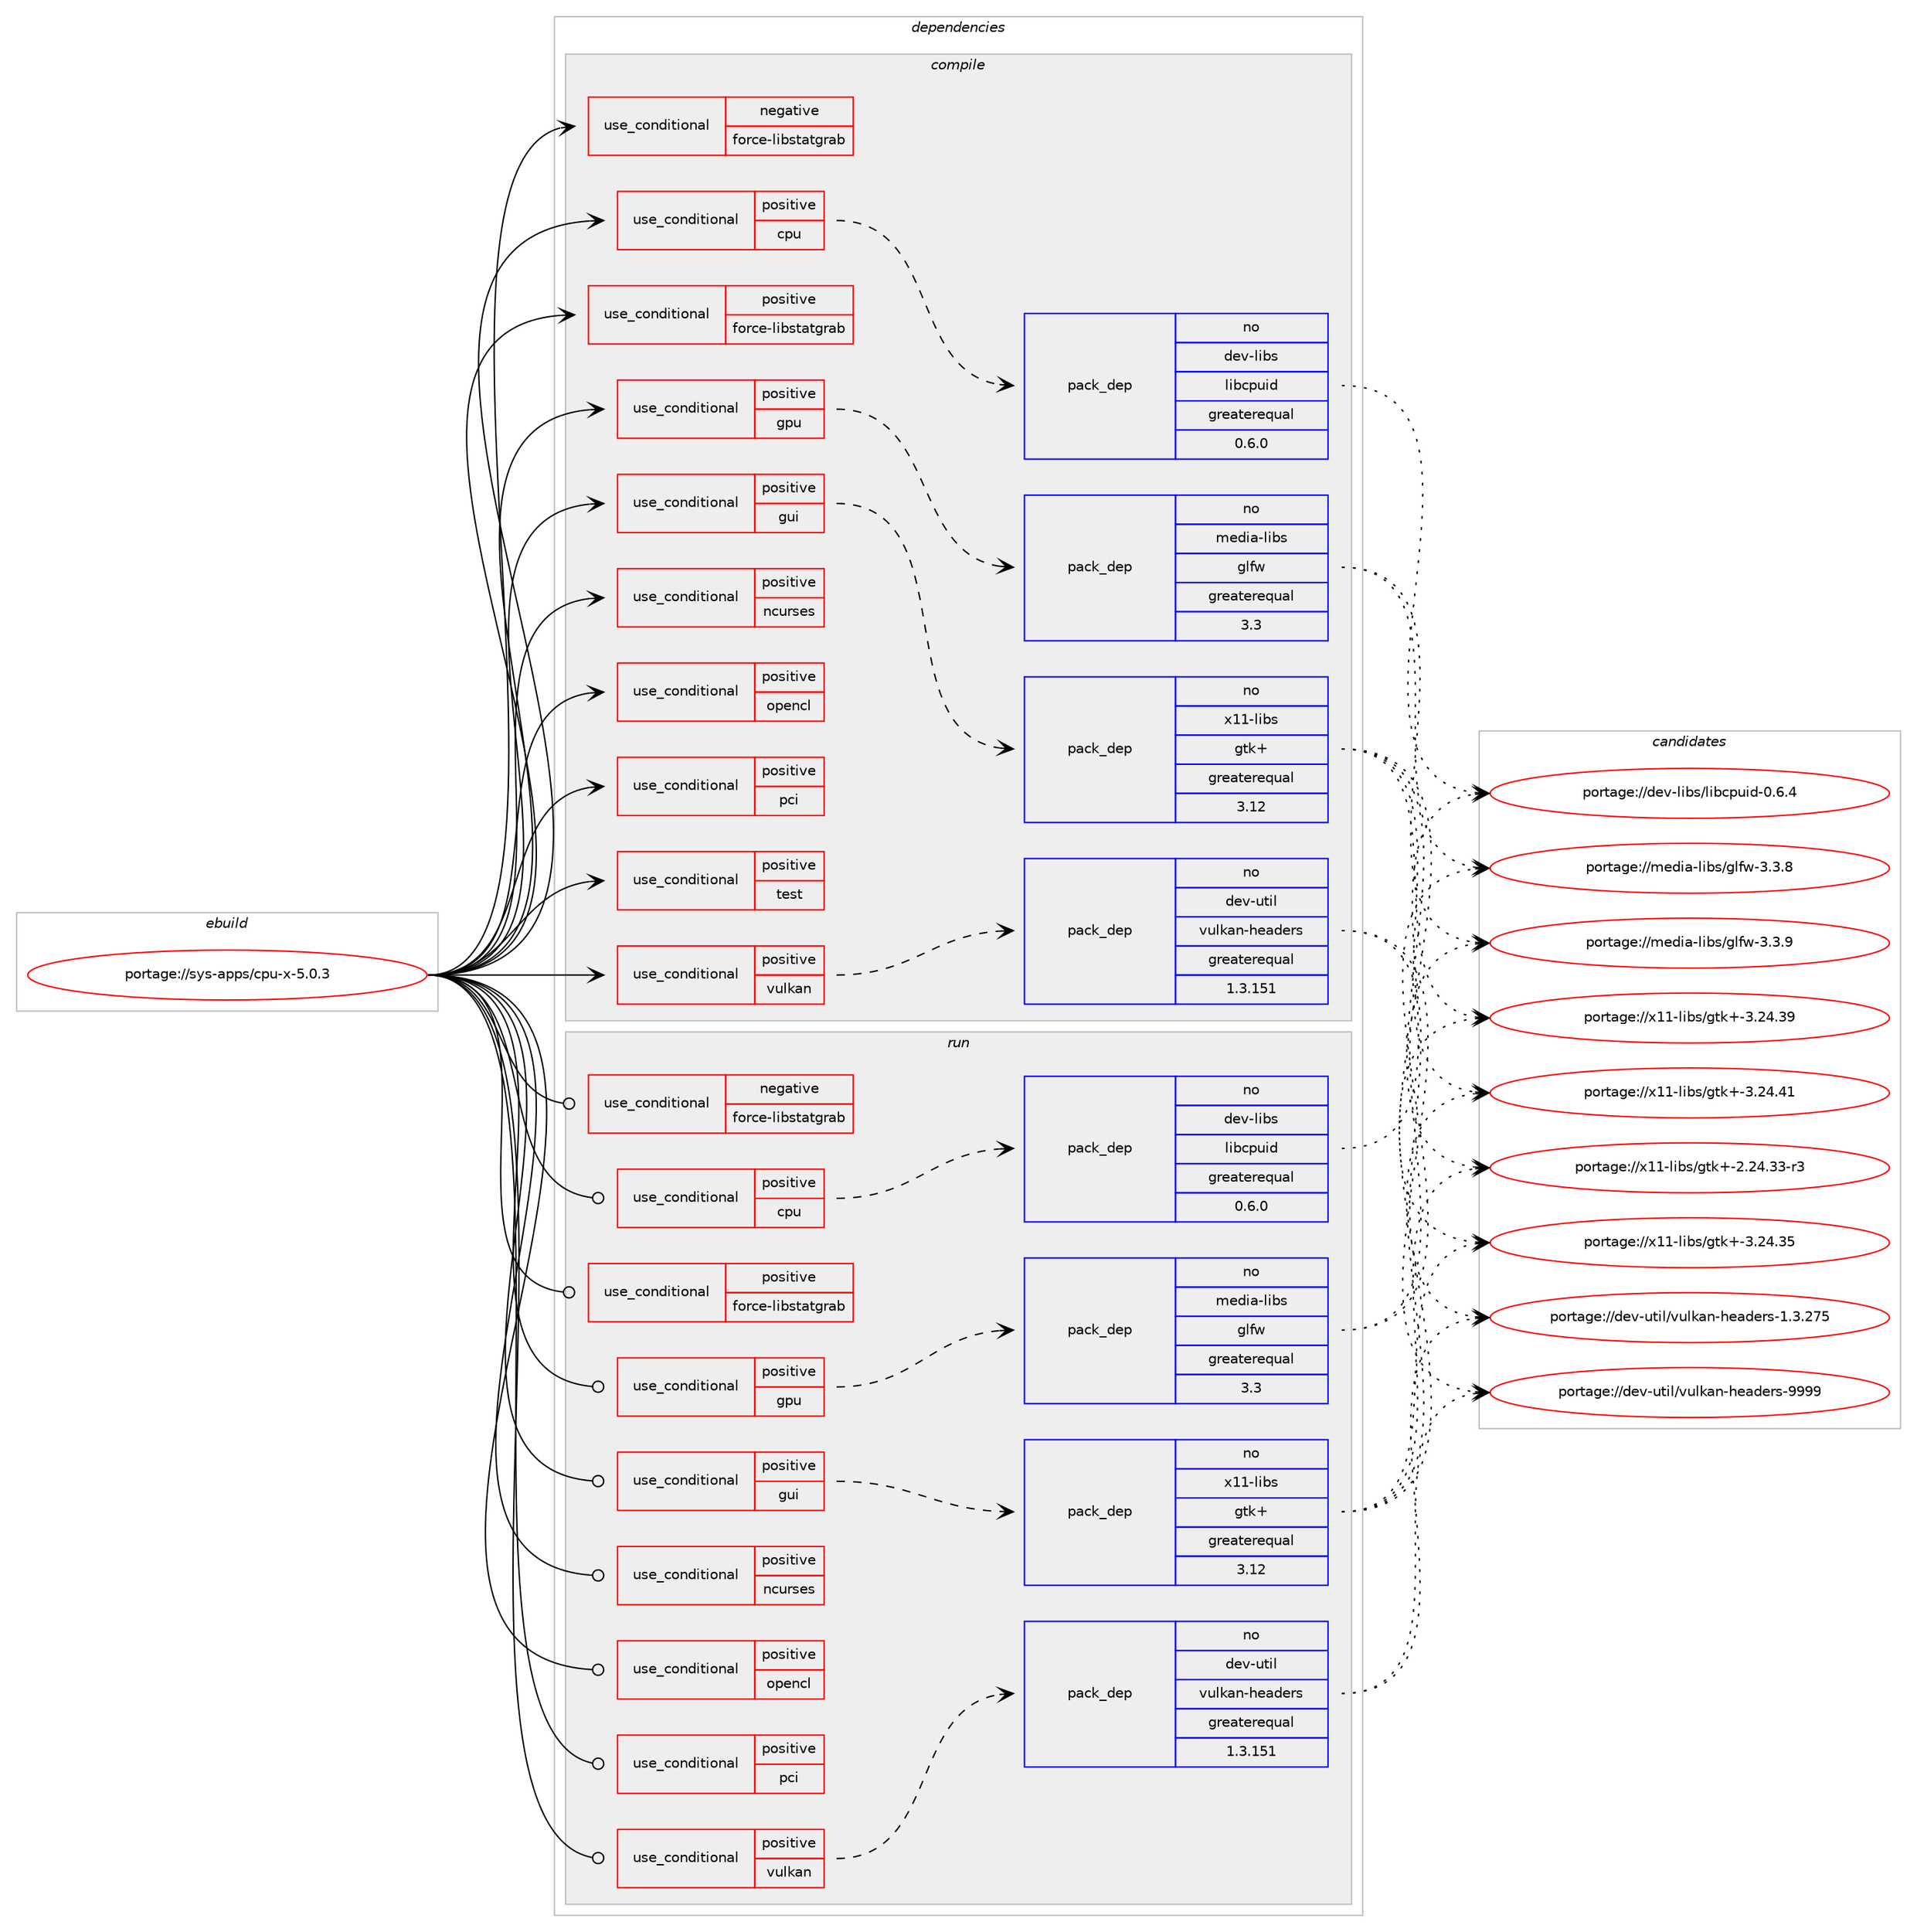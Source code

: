 digraph prolog {

# *************
# Graph options
# *************

newrank=true;
concentrate=true;
compound=true;
graph [rankdir=LR,fontname=Helvetica,fontsize=10,ranksep=1.5];#, ranksep=2.5, nodesep=0.2];
edge  [arrowhead=vee];
node  [fontname=Helvetica,fontsize=10];

# **********
# The ebuild
# **********

subgraph cluster_leftcol {
color=gray;
rank=same;
label=<<i>ebuild</i>>;
id [label="portage://sys-apps/cpu-x-5.0.3", color=red, width=4, href="../sys-apps/cpu-x-5.0.3.svg"];
}

# ****************
# The dependencies
# ****************

subgraph cluster_midcol {
color=gray;
label=<<i>dependencies</i>>;
subgraph cluster_compile {
fillcolor="#eeeeee";
style=filled;
label=<<i>compile</i>>;
subgraph cond2782 {
dependency4226 [label=<<TABLE BORDER="0" CELLBORDER="1" CELLSPACING="0" CELLPADDING="4"><TR><TD ROWSPAN="3" CELLPADDING="10">use_conditional</TD></TR><TR><TD>negative</TD></TR><TR><TD>force-libstatgrab</TD></TR></TABLE>>, shape=none, color=red];
# *** BEGIN UNKNOWN DEPENDENCY TYPE (TODO) ***
# dependency4226 -> package_dependency(portage://sys-apps/cpu-x-5.0.3,install,no,sys-process,procps,none,[,,],any_same_slot,[])
# *** END UNKNOWN DEPENDENCY TYPE (TODO) ***

}
id:e -> dependency4226:w [weight=20,style="solid",arrowhead="vee"];
subgraph cond2783 {
dependency4227 [label=<<TABLE BORDER="0" CELLBORDER="1" CELLSPACING="0" CELLPADDING="4"><TR><TD ROWSPAN="3" CELLPADDING="10">use_conditional</TD></TR><TR><TD>positive</TD></TR><TR><TD>cpu</TD></TR></TABLE>>, shape=none, color=red];
subgraph pack1383 {
dependency4228 [label=<<TABLE BORDER="0" CELLBORDER="1" CELLSPACING="0" CELLPADDING="4" WIDTH="220"><TR><TD ROWSPAN="6" CELLPADDING="30">pack_dep</TD></TR><TR><TD WIDTH="110">no</TD></TR><TR><TD>dev-libs</TD></TR><TR><TD>libcpuid</TD></TR><TR><TD>greaterequal</TD></TR><TR><TD>0.6.0</TD></TR></TABLE>>, shape=none, color=blue];
}
dependency4227:e -> dependency4228:w [weight=20,style="dashed",arrowhead="vee"];
}
id:e -> dependency4227:w [weight=20,style="solid",arrowhead="vee"];
subgraph cond2784 {
dependency4229 [label=<<TABLE BORDER="0" CELLBORDER="1" CELLSPACING="0" CELLPADDING="4"><TR><TD ROWSPAN="3" CELLPADDING="10">use_conditional</TD></TR><TR><TD>positive</TD></TR><TR><TD>force-libstatgrab</TD></TR></TABLE>>, shape=none, color=red];
# *** BEGIN UNKNOWN DEPENDENCY TYPE (TODO) ***
# dependency4229 -> package_dependency(portage://sys-apps/cpu-x-5.0.3,install,no,sys-libs,libstatgrab,none,[,,],[],[])
# *** END UNKNOWN DEPENDENCY TYPE (TODO) ***

}
id:e -> dependency4229:w [weight=20,style="solid",arrowhead="vee"];
subgraph cond2785 {
dependency4230 [label=<<TABLE BORDER="0" CELLBORDER="1" CELLSPACING="0" CELLPADDING="4"><TR><TD ROWSPAN="3" CELLPADDING="10">use_conditional</TD></TR><TR><TD>positive</TD></TR><TR><TD>gpu</TD></TR></TABLE>>, shape=none, color=red];
subgraph pack1384 {
dependency4231 [label=<<TABLE BORDER="0" CELLBORDER="1" CELLSPACING="0" CELLPADDING="4" WIDTH="220"><TR><TD ROWSPAN="6" CELLPADDING="30">pack_dep</TD></TR><TR><TD WIDTH="110">no</TD></TR><TR><TD>media-libs</TD></TR><TR><TD>glfw</TD></TR><TR><TD>greaterequal</TD></TR><TR><TD>3.3</TD></TR></TABLE>>, shape=none, color=blue];
}
dependency4230:e -> dependency4231:w [weight=20,style="dashed",arrowhead="vee"];
# *** BEGIN UNKNOWN DEPENDENCY TYPE (TODO) ***
# dependency4230 -> package_dependency(portage://sys-apps/cpu-x-5.0.3,install,no,media-libs,libglvnd,none,[,,],[],[])
# *** END UNKNOWN DEPENDENCY TYPE (TODO) ***

}
id:e -> dependency4230:w [weight=20,style="solid",arrowhead="vee"];
subgraph cond2786 {
dependency4232 [label=<<TABLE BORDER="0" CELLBORDER="1" CELLSPACING="0" CELLPADDING="4"><TR><TD ROWSPAN="3" CELLPADDING="10">use_conditional</TD></TR><TR><TD>positive</TD></TR><TR><TD>gui</TD></TR></TABLE>>, shape=none, color=red];
# *** BEGIN UNKNOWN DEPENDENCY TYPE (TODO) ***
# dependency4232 -> package_dependency(portage://sys-apps/cpu-x-5.0.3,install,no,dev-cpp,gtkmm,none,[,,],[slot(3.0)],[])
# *** END UNKNOWN DEPENDENCY TYPE (TODO) ***

subgraph pack1385 {
dependency4233 [label=<<TABLE BORDER="0" CELLBORDER="1" CELLSPACING="0" CELLPADDING="4" WIDTH="220"><TR><TD ROWSPAN="6" CELLPADDING="30">pack_dep</TD></TR><TR><TD WIDTH="110">no</TD></TR><TR><TD>x11-libs</TD></TR><TR><TD>gtk+</TD></TR><TR><TD>greaterequal</TD></TR><TR><TD>3.12</TD></TR></TABLE>>, shape=none, color=blue];
}
dependency4232:e -> dependency4233:w [weight=20,style="dashed",arrowhead="vee"];
}
id:e -> dependency4232:w [weight=20,style="solid",arrowhead="vee"];
subgraph cond2787 {
dependency4234 [label=<<TABLE BORDER="0" CELLBORDER="1" CELLSPACING="0" CELLPADDING="4"><TR><TD ROWSPAN="3" CELLPADDING="10">use_conditional</TD></TR><TR><TD>positive</TD></TR><TR><TD>ncurses</TD></TR></TABLE>>, shape=none, color=red];
# *** BEGIN UNKNOWN DEPENDENCY TYPE (TODO) ***
# dependency4234 -> package_dependency(portage://sys-apps/cpu-x-5.0.3,install,no,sys-libs,ncurses,none,[,,],any_same_slot,[use(enable(tinfo),none)])
# *** END UNKNOWN DEPENDENCY TYPE (TODO) ***

}
id:e -> dependency4234:w [weight=20,style="solid",arrowhead="vee"];
subgraph cond2788 {
dependency4235 [label=<<TABLE BORDER="0" CELLBORDER="1" CELLSPACING="0" CELLPADDING="4"><TR><TD ROWSPAN="3" CELLPADDING="10">use_conditional</TD></TR><TR><TD>positive</TD></TR><TR><TD>opencl</TD></TR></TABLE>>, shape=none, color=red];
# *** BEGIN UNKNOWN DEPENDENCY TYPE (TODO) ***
# dependency4235 -> package_dependency(portage://sys-apps/cpu-x-5.0.3,install,no,virtual,opencl,none,[,,],[],[])
# *** END UNKNOWN DEPENDENCY TYPE (TODO) ***

}
id:e -> dependency4235:w [weight=20,style="solid",arrowhead="vee"];
subgraph cond2789 {
dependency4236 [label=<<TABLE BORDER="0" CELLBORDER="1" CELLSPACING="0" CELLPADDING="4"><TR><TD ROWSPAN="3" CELLPADDING="10">use_conditional</TD></TR><TR><TD>positive</TD></TR><TR><TD>pci</TD></TR></TABLE>>, shape=none, color=red];
# *** BEGIN UNKNOWN DEPENDENCY TYPE (TODO) ***
# dependency4236 -> package_dependency(portage://sys-apps/cpu-x-5.0.3,install,no,sys-apps,pciutils,none,[,,],[],[])
# *** END UNKNOWN DEPENDENCY TYPE (TODO) ***

}
id:e -> dependency4236:w [weight=20,style="solid",arrowhead="vee"];
subgraph cond2790 {
dependency4237 [label=<<TABLE BORDER="0" CELLBORDER="1" CELLSPACING="0" CELLPADDING="4"><TR><TD ROWSPAN="3" CELLPADDING="10">use_conditional</TD></TR><TR><TD>positive</TD></TR><TR><TD>test</TD></TR></TABLE>>, shape=none, color=red];
# *** BEGIN UNKNOWN DEPENDENCY TYPE (TODO) ***
# dependency4237 -> package_dependency(portage://sys-apps/cpu-x-5.0.3,install,no,sys-apps,grep,none,[,,],[],[use(enable(pcre),none)])
# *** END UNKNOWN DEPENDENCY TYPE (TODO) ***

# *** BEGIN UNKNOWN DEPENDENCY TYPE (TODO) ***
# dependency4237 -> package_dependency(portage://sys-apps/cpu-x-5.0.3,install,no,sys-apps,mawk,none,[,,],[],[])
# *** END UNKNOWN DEPENDENCY TYPE (TODO) ***

# *** BEGIN UNKNOWN DEPENDENCY TYPE (TODO) ***
# dependency4237 -> package_dependency(portage://sys-apps/cpu-x-5.0.3,install,no,sys-apps,nawk,none,[,,],[],[])
# *** END UNKNOWN DEPENDENCY TYPE (TODO) ***

}
id:e -> dependency4237:w [weight=20,style="solid",arrowhead="vee"];
subgraph cond2791 {
dependency4238 [label=<<TABLE BORDER="0" CELLBORDER="1" CELLSPACING="0" CELLPADDING="4"><TR><TD ROWSPAN="3" CELLPADDING="10">use_conditional</TD></TR><TR><TD>positive</TD></TR><TR><TD>vulkan</TD></TR></TABLE>>, shape=none, color=red];
# *** BEGIN UNKNOWN DEPENDENCY TYPE (TODO) ***
# dependency4238 -> package_dependency(portage://sys-apps/cpu-x-5.0.3,install,no,media-libs,vulkan-loader,none,[,,],[],[])
# *** END UNKNOWN DEPENDENCY TYPE (TODO) ***

subgraph pack1386 {
dependency4239 [label=<<TABLE BORDER="0" CELLBORDER="1" CELLSPACING="0" CELLPADDING="4" WIDTH="220"><TR><TD ROWSPAN="6" CELLPADDING="30">pack_dep</TD></TR><TR><TD WIDTH="110">no</TD></TR><TR><TD>dev-util</TD></TR><TR><TD>vulkan-headers</TD></TR><TR><TD>greaterequal</TD></TR><TR><TD>1.3.151</TD></TR></TABLE>>, shape=none, color=blue];
}
dependency4238:e -> dependency4239:w [weight=20,style="dashed",arrowhead="vee"];
}
id:e -> dependency4238:w [weight=20,style="solid",arrowhead="vee"];
# *** BEGIN UNKNOWN DEPENDENCY TYPE (TODO) ***
# id -> package_dependency(portage://sys-apps/cpu-x-5.0.3,install,no,dev-libs,glib,none,[,,],[slot(2)],[])
# *** END UNKNOWN DEPENDENCY TYPE (TODO) ***

# *** BEGIN UNKNOWN DEPENDENCY TYPE (TODO) ***
# id -> package_dependency(portage://sys-apps/cpu-x-5.0.3,install,no,x11-libs,cairo,none,[,,],[],[])
# *** END UNKNOWN DEPENDENCY TYPE (TODO) ***

# *** BEGIN UNKNOWN DEPENDENCY TYPE (TODO) ***
# id -> package_dependency(portage://sys-apps/cpu-x-5.0.3,install,no,x11-libs,gdk-pixbuf,none,[,,],[slot(2)],[])
# *** END UNKNOWN DEPENDENCY TYPE (TODO) ***

# *** BEGIN UNKNOWN DEPENDENCY TYPE (TODO) ***
# id -> package_dependency(portage://sys-apps/cpu-x-5.0.3,install,no,x11-libs,pango,none,[,,],[],[])
# *** END UNKNOWN DEPENDENCY TYPE (TODO) ***

}
subgraph cluster_compileandrun {
fillcolor="#eeeeee";
style=filled;
label=<<i>compile and run</i>>;
}
subgraph cluster_run {
fillcolor="#eeeeee";
style=filled;
label=<<i>run</i>>;
subgraph cond2792 {
dependency4240 [label=<<TABLE BORDER="0" CELLBORDER="1" CELLSPACING="0" CELLPADDING="4"><TR><TD ROWSPAN="3" CELLPADDING="10">use_conditional</TD></TR><TR><TD>negative</TD></TR><TR><TD>force-libstatgrab</TD></TR></TABLE>>, shape=none, color=red];
# *** BEGIN UNKNOWN DEPENDENCY TYPE (TODO) ***
# dependency4240 -> package_dependency(portage://sys-apps/cpu-x-5.0.3,run,no,sys-process,procps,none,[,,],any_same_slot,[])
# *** END UNKNOWN DEPENDENCY TYPE (TODO) ***

}
id:e -> dependency4240:w [weight=20,style="solid",arrowhead="odot"];
subgraph cond2793 {
dependency4241 [label=<<TABLE BORDER="0" CELLBORDER="1" CELLSPACING="0" CELLPADDING="4"><TR><TD ROWSPAN="3" CELLPADDING="10">use_conditional</TD></TR><TR><TD>positive</TD></TR><TR><TD>cpu</TD></TR></TABLE>>, shape=none, color=red];
subgraph pack1387 {
dependency4242 [label=<<TABLE BORDER="0" CELLBORDER="1" CELLSPACING="0" CELLPADDING="4" WIDTH="220"><TR><TD ROWSPAN="6" CELLPADDING="30">pack_dep</TD></TR><TR><TD WIDTH="110">no</TD></TR><TR><TD>dev-libs</TD></TR><TR><TD>libcpuid</TD></TR><TR><TD>greaterequal</TD></TR><TR><TD>0.6.0</TD></TR></TABLE>>, shape=none, color=blue];
}
dependency4241:e -> dependency4242:w [weight=20,style="dashed",arrowhead="vee"];
}
id:e -> dependency4241:w [weight=20,style="solid",arrowhead="odot"];
subgraph cond2794 {
dependency4243 [label=<<TABLE BORDER="0" CELLBORDER="1" CELLSPACING="0" CELLPADDING="4"><TR><TD ROWSPAN="3" CELLPADDING="10">use_conditional</TD></TR><TR><TD>positive</TD></TR><TR><TD>force-libstatgrab</TD></TR></TABLE>>, shape=none, color=red];
# *** BEGIN UNKNOWN DEPENDENCY TYPE (TODO) ***
# dependency4243 -> package_dependency(portage://sys-apps/cpu-x-5.0.3,run,no,sys-libs,libstatgrab,none,[,,],[],[])
# *** END UNKNOWN DEPENDENCY TYPE (TODO) ***

}
id:e -> dependency4243:w [weight=20,style="solid",arrowhead="odot"];
subgraph cond2795 {
dependency4244 [label=<<TABLE BORDER="0" CELLBORDER="1" CELLSPACING="0" CELLPADDING="4"><TR><TD ROWSPAN="3" CELLPADDING="10">use_conditional</TD></TR><TR><TD>positive</TD></TR><TR><TD>gpu</TD></TR></TABLE>>, shape=none, color=red];
subgraph pack1388 {
dependency4245 [label=<<TABLE BORDER="0" CELLBORDER="1" CELLSPACING="0" CELLPADDING="4" WIDTH="220"><TR><TD ROWSPAN="6" CELLPADDING="30">pack_dep</TD></TR><TR><TD WIDTH="110">no</TD></TR><TR><TD>media-libs</TD></TR><TR><TD>glfw</TD></TR><TR><TD>greaterequal</TD></TR><TR><TD>3.3</TD></TR></TABLE>>, shape=none, color=blue];
}
dependency4244:e -> dependency4245:w [weight=20,style="dashed",arrowhead="vee"];
# *** BEGIN UNKNOWN DEPENDENCY TYPE (TODO) ***
# dependency4244 -> package_dependency(portage://sys-apps/cpu-x-5.0.3,run,no,media-libs,libglvnd,none,[,,],[],[])
# *** END UNKNOWN DEPENDENCY TYPE (TODO) ***

}
id:e -> dependency4244:w [weight=20,style="solid",arrowhead="odot"];
subgraph cond2796 {
dependency4246 [label=<<TABLE BORDER="0" CELLBORDER="1" CELLSPACING="0" CELLPADDING="4"><TR><TD ROWSPAN="3" CELLPADDING="10">use_conditional</TD></TR><TR><TD>positive</TD></TR><TR><TD>gui</TD></TR></TABLE>>, shape=none, color=red];
# *** BEGIN UNKNOWN DEPENDENCY TYPE (TODO) ***
# dependency4246 -> package_dependency(portage://sys-apps/cpu-x-5.0.3,run,no,dev-cpp,gtkmm,none,[,,],[slot(3.0)],[])
# *** END UNKNOWN DEPENDENCY TYPE (TODO) ***

subgraph pack1389 {
dependency4247 [label=<<TABLE BORDER="0" CELLBORDER="1" CELLSPACING="0" CELLPADDING="4" WIDTH="220"><TR><TD ROWSPAN="6" CELLPADDING="30">pack_dep</TD></TR><TR><TD WIDTH="110">no</TD></TR><TR><TD>x11-libs</TD></TR><TR><TD>gtk+</TD></TR><TR><TD>greaterequal</TD></TR><TR><TD>3.12</TD></TR></TABLE>>, shape=none, color=blue];
}
dependency4246:e -> dependency4247:w [weight=20,style="dashed",arrowhead="vee"];
}
id:e -> dependency4246:w [weight=20,style="solid",arrowhead="odot"];
subgraph cond2797 {
dependency4248 [label=<<TABLE BORDER="0" CELLBORDER="1" CELLSPACING="0" CELLPADDING="4"><TR><TD ROWSPAN="3" CELLPADDING="10">use_conditional</TD></TR><TR><TD>positive</TD></TR><TR><TD>ncurses</TD></TR></TABLE>>, shape=none, color=red];
# *** BEGIN UNKNOWN DEPENDENCY TYPE (TODO) ***
# dependency4248 -> package_dependency(portage://sys-apps/cpu-x-5.0.3,run,no,sys-libs,ncurses,none,[,,],any_same_slot,[use(enable(tinfo),none)])
# *** END UNKNOWN DEPENDENCY TYPE (TODO) ***

}
id:e -> dependency4248:w [weight=20,style="solid",arrowhead="odot"];
subgraph cond2798 {
dependency4249 [label=<<TABLE BORDER="0" CELLBORDER="1" CELLSPACING="0" CELLPADDING="4"><TR><TD ROWSPAN="3" CELLPADDING="10">use_conditional</TD></TR><TR><TD>positive</TD></TR><TR><TD>opencl</TD></TR></TABLE>>, shape=none, color=red];
# *** BEGIN UNKNOWN DEPENDENCY TYPE (TODO) ***
# dependency4249 -> package_dependency(portage://sys-apps/cpu-x-5.0.3,run,no,virtual,opencl,none,[,,],[],[])
# *** END UNKNOWN DEPENDENCY TYPE (TODO) ***

}
id:e -> dependency4249:w [weight=20,style="solid",arrowhead="odot"];
subgraph cond2799 {
dependency4250 [label=<<TABLE BORDER="0" CELLBORDER="1" CELLSPACING="0" CELLPADDING="4"><TR><TD ROWSPAN="3" CELLPADDING="10">use_conditional</TD></TR><TR><TD>positive</TD></TR><TR><TD>pci</TD></TR></TABLE>>, shape=none, color=red];
# *** BEGIN UNKNOWN DEPENDENCY TYPE (TODO) ***
# dependency4250 -> package_dependency(portage://sys-apps/cpu-x-5.0.3,run,no,sys-apps,pciutils,none,[,,],[],[])
# *** END UNKNOWN DEPENDENCY TYPE (TODO) ***

}
id:e -> dependency4250:w [weight=20,style="solid",arrowhead="odot"];
subgraph cond2800 {
dependency4251 [label=<<TABLE BORDER="0" CELLBORDER="1" CELLSPACING="0" CELLPADDING="4"><TR><TD ROWSPAN="3" CELLPADDING="10">use_conditional</TD></TR><TR><TD>positive</TD></TR><TR><TD>vulkan</TD></TR></TABLE>>, shape=none, color=red];
# *** BEGIN UNKNOWN DEPENDENCY TYPE (TODO) ***
# dependency4251 -> package_dependency(portage://sys-apps/cpu-x-5.0.3,run,no,media-libs,vulkan-loader,none,[,,],[],[])
# *** END UNKNOWN DEPENDENCY TYPE (TODO) ***

subgraph pack1390 {
dependency4252 [label=<<TABLE BORDER="0" CELLBORDER="1" CELLSPACING="0" CELLPADDING="4" WIDTH="220"><TR><TD ROWSPAN="6" CELLPADDING="30">pack_dep</TD></TR><TR><TD WIDTH="110">no</TD></TR><TR><TD>dev-util</TD></TR><TR><TD>vulkan-headers</TD></TR><TR><TD>greaterequal</TD></TR><TR><TD>1.3.151</TD></TR></TABLE>>, shape=none, color=blue];
}
dependency4251:e -> dependency4252:w [weight=20,style="dashed",arrowhead="vee"];
}
id:e -> dependency4251:w [weight=20,style="solid",arrowhead="odot"];
# *** BEGIN UNKNOWN DEPENDENCY TYPE (TODO) ***
# id -> package_dependency(portage://sys-apps/cpu-x-5.0.3,run,no,dev-libs,glib,none,[,,],[slot(2)],[])
# *** END UNKNOWN DEPENDENCY TYPE (TODO) ***

# *** BEGIN UNKNOWN DEPENDENCY TYPE (TODO) ***
# id -> package_dependency(portage://sys-apps/cpu-x-5.0.3,run,no,x11-libs,cairo,none,[,,],[],[])
# *** END UNKNOWN DEPENDENCY TYPE (TODO) ***

# *** BEGIN UNKNOWN DEPENDENCY TYPE (TODO) ***
# id -> package_dependency(portage://sys-apps/cpu-x-5.0.3,run,no,x11-libs,gdk-pixbuf,none,[,,],[slot(2)],[])
# *** END UNKNOWN DEPENDENCY TYPE (TODO) ***

# *** BEGIN UNKNOWN DEPENDENCY TYPE (TODO) ***
# id -> package_dependency(portage://sys-apps/cpu-x-5.0.3,run,no,x11-libs,pango,none,[,,],[],[])
# *** END UNKNOWN DEPENDENCY TYPE (TODO) ***

}
}

# **************
# The candidates
# **************

subgraph cluster_choices {
rank=same;
color=gray;
label=<<i>candidates</i>>;

subgraph choice1383 {
color=black;
nodesep=1;
choice1001011184510810598115471081059899112117105100454846544652 [label="portage://dev-libs/libcpuid-0.6.4", color=red, width=4,href="../dev-libs/libcpuid-0.6.4.svg"];
dependency4228:e -> choice1001011184510810598115471081059899112117105100454846544652:w [style=dotted,weight="100"];
}
subgraph choice1384 {
color=black;
nodesep=1;
choice10910110010597451081059811547103108102119455146514656 [label="portage://media-libs/glfw-3.3.8", color=red, width=4,href="../media-libs/glfw-3.3.8.svg"];
choice10910110010597451081059811547103108102119455146514657 [label="portage://media-libs/glfw-3.3.9", color=red, width=4,href="../media-libs/glfw-3.3.9.svg"];
dependency4231:e -> choice10910110010597451081059811547103108102119455146514656:w [style=dotted,weight="100"];
dependency4231:e -> choice10910110010597451081059811547103108102119455146514657:w [style=dotted,weight="100"];
}
subgraph choice1385 {
color=black;
nodesep=1;
choice12049494510810598115471031161074345504650524651514511451 [label="portage://x11-libs/gtk+-2.24.33-r3", color=red, width=4,href="../x11-libs/gtk+-2.24.33-r3.svg"];
choice1204949451081059811547103116107434551465052465153 [label="portage://x11-libs/gtk+-3.24.35", color=red, width=4,href="../x11-libs/gtk+-3.24.35.svg"];
choice1204949451081059811547103116107434551465052465157 [label="portage://x11-libs/gtk+-3.24.39", color=red, width=4,href="../x11-libs/gtk+-3.24.39.svg"];
choice1204949451081059811547103116107434551465052465249 [label="portage://x11-libs/gtk+-3.24.41", color=red, width=4,href="../x11-libs/gtk+-3.24.41.svg"];
dependency4233:e -> choice12049494510810598115471031161074345504650524651514511451:w [style=dotted,weight="100"];
dependency4233:e -> choice1204949451081059811547103116107434551465052465153:w [style=dotted,weight="100"];
dependency4233:e -> choice1204949451081059811547103116107434551465052465157:w [style=dotted,weight="100"];
dependency4233:e -> choice1204949451081059811547103116107434551465052465249:w [style=dotted,weight="100"];
}
subgraph choice1386 {
color=black;
nodesep=1;
choice10010111845117116105108471181171081079711045104101971001011141154549465146505553 [label="portage://dev-util/vulkan-headers-1.3.275", color=red, width=4,href="../dev-util/vulkan-headers-1.3.275.svg"];
choice10010111845117116105108471181171081079711045104101971001011141154557575757 [label="portage://dev-util/vulkan-headers-9999", color=red, width=4,href="../dev-util/vulkan-headers-9999.svg"];
dependency4239:e -> choice10010111845117116105108471181171081079711045104101971001011141154549465146505553:w [style=dotted,weight="100"];
dependency4239:e -> choice10010111845117116105108471181171081079711045104101971001011141154557575757:w [style=dotted,weight="100"];
}
subgraph choice1387 {
color=black;
nodesep=1;
choice1001011184510810598115471081059899112117105100454846544652 [label="portage://dev-libs/libcpuid-0.6.4", color=red, width=4,href="../dev-libs/libcpuid-0.6.4.svg"];
dependency4242:e -> choice1001011184510810598115471081059899112117105100454846544652:w [style=dotted,weight="100"];
}
subgraph choice1388 {
color=black;
nodesep=1;
choice10910110010597451081059811547103108102119455146514656 [label="portage://media-libs/glfw-3.3.8", color=red, width=4,href="../media-libs/glfw-3.3.8.svg"];
choice10910110010597451081059811547103108102119455146514657 [label="portage://media-libs/glfw-3.3.9", color=red, width=4,href="../media-libs/glfw-3.3.9.svg"];
dependency4245:e -> choice10910110010597451081059811547103108102119455146514656:w [style=dotted,weight="100"];
dependency4245:e -> choice10910110010597451081059811547103108102119455146514657:w [style=dotted,weight="100"];
}
subgraph choice1389 {
color=black;
nodesep=1;
choice12049494510810598115471031161074345504650524651514511451 [label="portage://x11-libs/gtk+-2.24.33-r3", color=red, width=4,href="../x11-libs/gtk+-2.24.33-r3.svg"];
choice1204949451081059811547103116107434551465052465153 [label="portage://x11-libs/gtk+-3.24.35", color=red, width=4,href="../x11-libs/gtk+-3.24.35.svg"];
choice1204949451081059811547103116107434551465052465157 [label="portage://x11-libs/gtk+-3.24.39", color=red, width=4,href="../x11-libs/gtk+-3.24.39.svg"];
choice1204949451081059811547103116107434551465052465249 [label="portage://x11-libs/gtk+-3.24.41", color=red, width=4,href="../x11-libs/gtk+-3.24.41.svg"];
dependency4247:e -> choice12049494510810598115471031161074345504650524651514511451:w [style=dotted,weight="100"];
dependency4247:e -> choice1204949451081059811547103116107434551465052465153:w [style=dotted,weight="100"];
dependency4247:e -> choice1204949451081059811547103116107434551465052465157:w [style=dotted,weight="100"];
dependency4247:e -> choice1204949451081059811547103116107434551465052465249:w [style=dotted,weight="100"];
}
subgraph choice1390 {
color=black;
nodesep=1;
choice10010111845117116105108471181171081079711045104101971001011141154549465146505553 [label="portage://dev-util/vulkan-headers-1.3.275", color=red, width=4,href="../dev-util/vulkan-headers-1.3.275.svg"];
choice10010111845117116105108471181171081079711045104101971001011141154557575757 [label="portage://dev-util/vulkan-headers-9999", color=red, width=4,href="../dev-util/vulkan-headers-9999.svg"];
dependency4252:e -> choice10010111845117116105108471181171081079711045104101971001011141154549465146505553:w [style=dotted,weight="100"];
dependency4252:e -> choice10010111845117116105108471181171081079711045104101971001011141154557575757:w [style=dotted,weight="100"];
}
}

}
